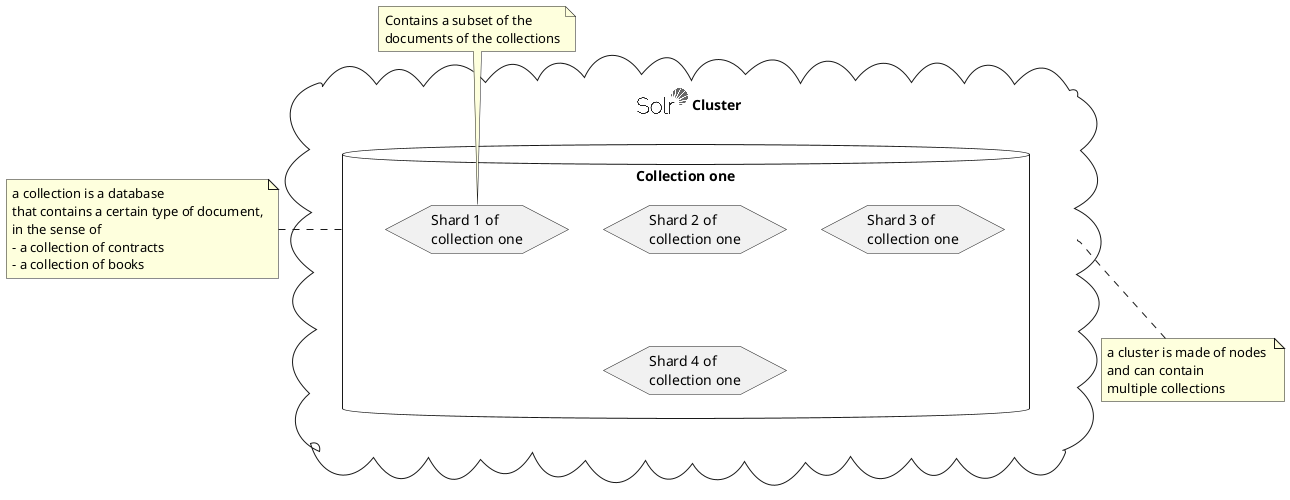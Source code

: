 @startuml solr-cloud-logical
!include <logos/solr>
cloud "<$solr> Cluster" as cluster {
    database "Collection one" as collection1 {
        hexagon "Shard 1 of\ncollection one" as sha11
        hexagon "Shard 2 of\ncollection one" as sha12
        hexagon "Shard 3 of\ncollection one" as sha13
        hexagon "Shard 4 of\ncollection one" as sha15
    }
    ''database "Collection two" as collection2
    ''database "Collection three" as collection3
}
note bottom of cluster
    a cluster is made of nodes 
    and can contain
    multiple collections
end note

note left of collection1
    a collection is a database
    that contains a certain type of document,
    in the sense of 
    - a collection of contracts
    - a collection of books
end note

note top of sha11
    Contains a subset of the
    documents of the collections
end note
@enduml